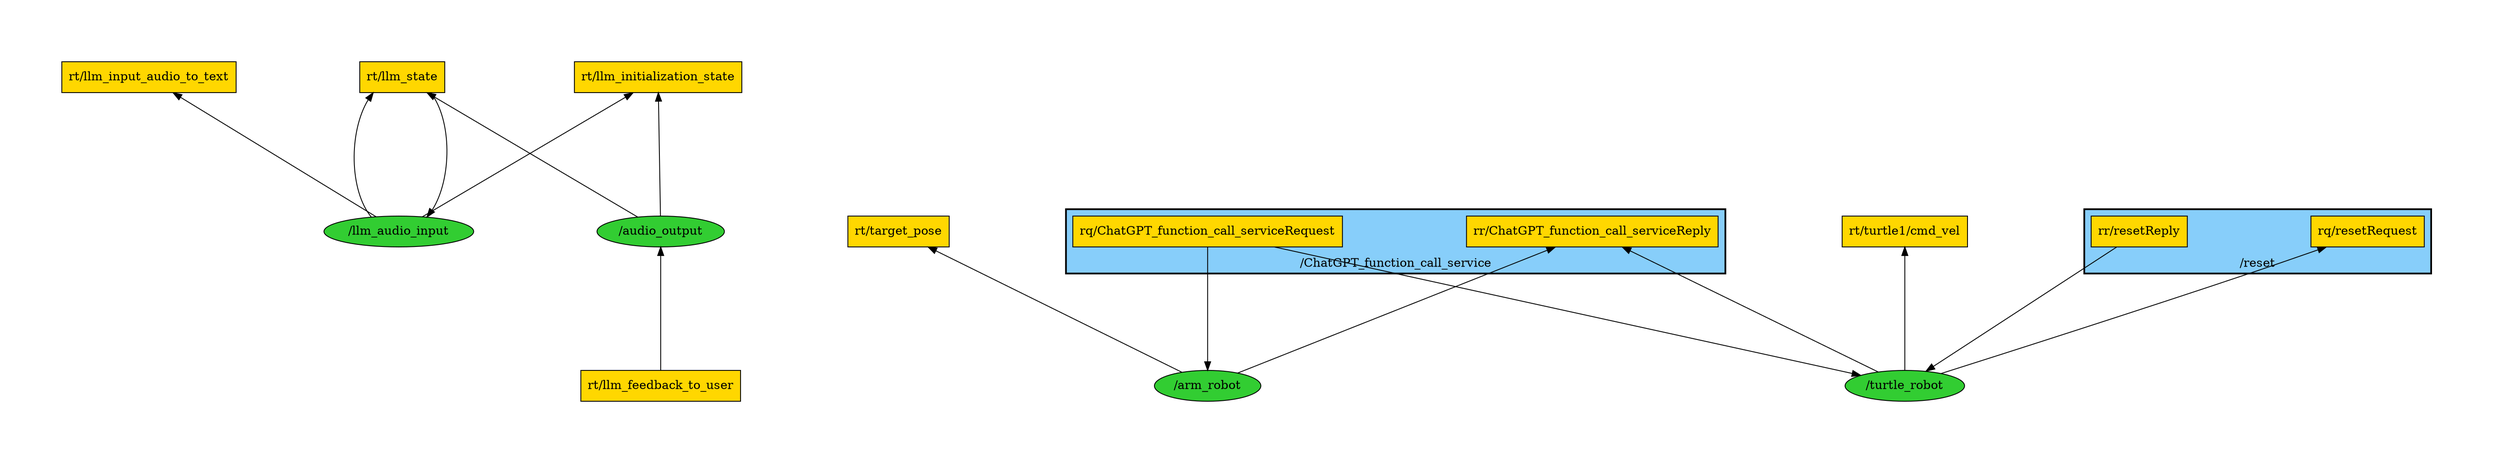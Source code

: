 digraph rosgraph {graph [pad="1", nodesep="2", rankdir="BT", ranksep="2"];"/llm_audio_input"[style=filled,fillcolor="limegreen"];"/arm_robot"[style=filled,fillcolor="limegreen"];"/audio_output"[style=filled,fillcolor="limegreen"];"/turtle_robot"[style=filled,fillcolor="limegreen"];"rt/llm_input_audio_to_text"[shape=box,style=filled,fillcolor="gold"];"rt/llm_state"[shape=box,style=filled,fillcolor="gold"];"rt/turtle1/cmd_vel"[shape=box,style=filled,fillcolor="gold"];"rt/llm_initialization_state"[shape=box,style=filled,fillcolor="gold"];"rt/llm_feedback_to_user"[shape=box,style=filled,fillcolor="gold"];"rt/target_pose"[shape=box,style=filled,fillcolor="gold"];subgraph cluster_0 { style=filled;fillcolor="lightskyblue";penwidth=2;label="/ChatGPT_function_call_service";"rr/ChatGPT_function_call_serviceReply"[shape=box,style=filled,fillcolor="gold"];"rq/ChatGPT_function_call_serviceRequest"[shape=box,style=filled,fillcolor="gold"];"rr/ChatGPT_function_call_serviceReply"[shape=box,style=filled,fillcolor="gold"];"rq/ChatGPT_function_call_serviceRequest"[shape=box,style=filled,fillcolor="gold"];}subgraph cluster_1 { style=filled;fillcolor="lightskyblue";penwidth=2;label="/reset";"rq/resetRequest"[shape=box,style=filled,fillcolor="gold"];"rr/resetReply"[shape=box,style=filled,fillcolor="gold"];}"/llm_audio_input" -> "rt/llm_state""/llm_audio_input" -> "rt/llm_input_audio_to_text""/llm_audio_input" -> "rt/llm_initialization_state""rt/llm_state" -> "/llm_audio_input""/arm_robot" -> "rt/target_pose""/arm_robot" -> "rr/ChatGPT_function_call_serviceReply""rq/ChatGPT_function_call_serviceRequest" -> "/arm_robot""/audio_output" -> "rt/llm_state""/audio_output" -> "rt/llm_initialization_state""rt/llm_feedback_to_user" -> "/audio_output""/turtle_robot" -> "rt/turtle1/cmd_vel""/turtle_robot" -> "rr/ChatGPT_function_call_serviceReply""rq/ChatGPT_function_call_serviceRequest" -> "/turtle_robot""rr/resetReply" -> "/turtle_robot""/turtle_robot" -> "rq/resetRequest"}